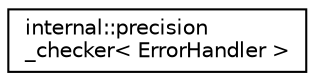 digraph "Иерархия классов. Графический вид."
{
  edge [fontname="Helvetica",fontsize="10",labelfontname="Helvetica",labelfontsize="10"];
  node [fontname="Helvetica",fontsize="10",shape=record];
  rankdir="LR";
  Node0 [label="internal::precision\l_checker\< ErrorHandler \>",height=0.2,width=0.4,color="black", fillcolor="white", style="filled",URL="$classinternal_1_1precision__checker.html"];
}
